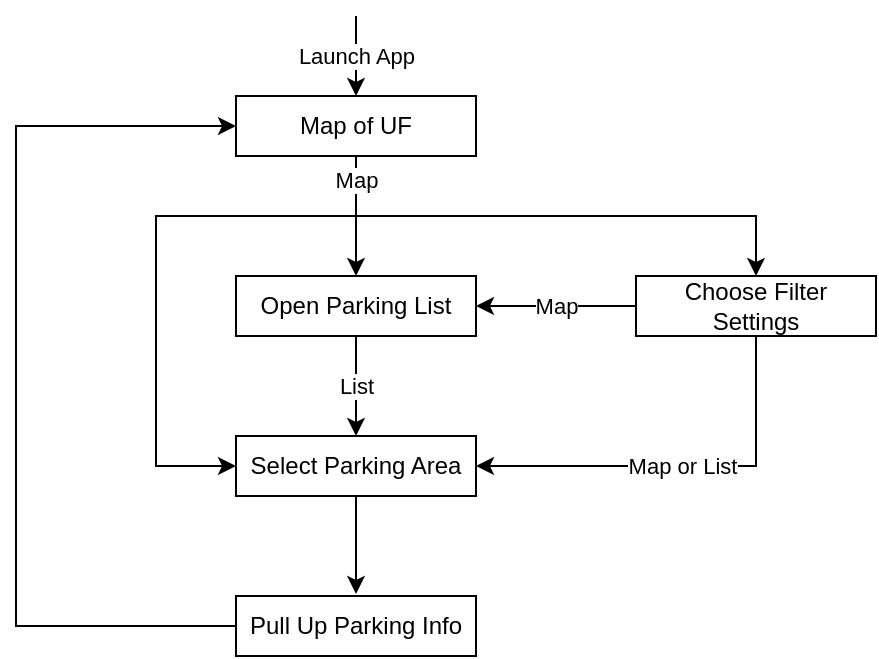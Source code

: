 <mxfile version="24.7.17">
  <diagram name="Page-1" id="3xcogZiP-V00DVUMLG_g">
    <mxGraphModel dx="875" dy="1571" grid="1" gridSize="10" guides="1" tooltips="1" connect="1" arrows="1" fold="1" page="1" pageScale="1" pageWidth="850" pageHeight="1100" math="0" shadow="0">
      <root>
        <mxCell id="0" />
        <mxCell id="1" parent="0" />
        <mxCell id="g9U1KcuyIQG7Jbnd5aLI-1" value="Map of UF" style="rounded=0;whiteSpace=wrap;html=1;" vertex="1" parent="1">
          <mxGeometry x="360" y="30" width="120" height="30" as="geometry" />
        </mxCell>
        <mxCell id="g9U1KcuyIQG7Jbnd5aLI-2" value="Open Parking List" style="rounded=0;whiteSpace=wrap;html=1;" vertex="1" parent="1">
          <mxGeometry x="360" y="120" width="120" height="30" as="geometry" />
        </mxCell>
        <mxCell id="g9U1KcuyIQG7Jbnd5aLI-3" value="Choose Filter Settings" style="rounded=0;whiteSpace=wrap;html=1;" vertex="1" parent="1">
          <mxGeometry x="560" y="120" width="120" height="30" as="geometry" />
        </mxCell>
        <mxCell id="g9U1KcuyIQG7Jbnd5aLI-4" value="Select Parking Area" style="rounded=0;whiteSpace=wrap;html=1;" vertex="1" parent="1">
          <mxGeometry x="360" y="200" width="120" height="30" as="geometry" />
        </mxCell>
        <mxCell id="g9U1KcuyIQG7Jbnd5aLI-5" value="Pull Up Parking Info" style="rounded=0;whiteSpace=wrap;html=1;" vertex="1" parent="1">
          <mxGeometry x="360" y="280" width="120" height="30" as="geometry" />
        </mxCell>
        <mxCell id="g9U1KcuyIQG7Jbnd5aLI-6" value="Launch App" style="endArrow=classic;html=1;rounded=0;entryX=0.5;entryY=0;entryDx=0;entryDy=0;" edge="1" parent="1" target="g9U1KcuyIQG7Jbnd5aLI-1">
          <mxGeometry width="50" height="50" relative="1" as="geometry">
            <mxPoint x="420" y="-10" as="sourcePoint" />
            <mxPoint x="430" y="140" as="targetPoint" />
          </mxGeometry>
        </mxCell>
        <mxCell id="g9U1KcuyIQG7Jbnd5aLI-7" value="Map" style="endArrow=classic;html=1;rounded=0;entryX=0.5;entryY=0;entryDx=0;entryDy=0;exitX=0.5;exitY=1;exitDx=0;exitDy=0;" edge="1" parent="1" source="g9U1KcuyIQG7Jbnd5aLI-1" target="g9U1KcuyIQG7Jbnd5aLI-2">
          <mxGeometry x="-0.6" width="50" height="50" relative="1" as="geometry">
            <mxPoint x="380" y="190" as="sourcePoint" />
            <mxPoint x="430" y="140" as="targetPoint" />
            <mxPoint as="offset" />
          </mxGeometry>
        </mxCell>
        <mxCell id="g9U1KcuyIQG7Jbnd5aLI-8" value="" style="endArrow=classic;html=1;rounded=0;entryX=0.5;entryY=0;entryDx=0;entryDy=0;" edge="1" parent="1" target="g9U1KcuyIQG7Jbnd5aLI-3">
          <mxGeometry width="50" height="50" relative="1" as="geometry">
            <mxPoint x="420" y="90" as="sourcePoint" />
            <mxPoint x="430" y="140" as="targetPoint" />
            <Array as="points">
              <mxPoint x="620" y="90" />
            </Array>
          </mxGeometry>
        </mxCell>
        <mxCell id="g9U1KcuyIQG7Jbnd5aLI-9" value="" style="endArrow=classic;html=1;rounded=0;entryX=0;entryY=0.5;entryDx=0;entryDy=0;" edge="1" parent="1" target="g9U1KcuyIQG7Jbnd5aLI-4">
          <mxGeometry width="50" height="50" relative="1" as="geometry">
            <mxPoint x="420" y="90" as="sourcePoint" />
            <mxPoint x="430" y="140" as="targetPoint" />
            <Array as="points">
              <mxPoint x="320" y="90" />
              <mxPoint x="320" y="215" />
            </Array>
          </mxGeometry>
        </mxCell>
        <mxCell id="g9U1KcuyIQG7Jbnd5aLI-10" value="List" style="endArrow=classic;html=1;rounded=0;entryX=0.5;entryY=0;entryDx=0;entryDy=0;exitX=0.5;exitY=1;exitDx=0;exitDy=0;" edge="1" parent="1" source="g9U1KcuyIQG7Jbnd5aLI-2" target="g9U1KcuyIQG7Jbnd5aLI-4">
          <mxGeometry width="50" height="50" relative="1" as="geometry">
            <mxPoint x="380" y="190" as="sourcePoint" />
            <mxPoint x="430" y="140" as="targetPoint" />
          </mxGeometry>
        </mxCell>
        <mxCell id="g9U1KcuyIQG7Jbnd5aLI-11" value="Map" style="endArrow=classic;html=1;rounded=0;entryX=1;entryY=0.5;entryDx=0;entryDy=0;exitX=0;exitY=0.5;exitDx=0;exitDy=0;" edge="1" parent="1" source="g9U1KcuyIQG7Jbnd5aLI-3" target="g9U1KcuyIQG7Jbnd5aLI-2">
          <mxGeometry width="50" height="50" relative="1" as="geometry">
            <mxPoint x="380" y="190" as="sourcePoint" />
            <mxPoint x="430" y="140" as="targetPoint" />
          </mxGeometry>
        </mxCell>
        <mxCell id="g9U1KcuyIQG7Jbnd5aLI-12" value="Map or List" style="endArrow=classic;html=1;rounded=0;entryX=1;entryY=0.5;entryDx=0;entryDy=0;exitX=0.5;exitY=1;exitDx=0;exitDy=0;" edge="1" parent="1" source="g9U1KcuyIQG7Jbnd5aLI-3" target="g9U1KcuyIQG7Jbnd5aLI-4">
          <mxGeometry width="50" height="50" relative="1" as="geometry">
            <mxPoint x="380" y="190" as="sourcePoint" />
            <mxPoint x="430" y="140" as="targetPoint" />
            <Array as="points">
              <mxPoint x="620" y="215" />
            </Array>
          </mxGeometry>
        </mxCell>
        <mxCell id="g9U1KcuyIQG7Jbnd5aLI-13" value="" style="endArrow=classic;html=1;rounded=0;exitX=0.5;exitY=1;exitDx=0;exitDy=0;" edge="1" parent="1" source="g9U1KcuyIQG7Jbnd5aLI-4">
          <mxGeometry width="50" height="50" relative="1" as="geometry">
            <mxPoint x="380" y="190" as="sourcePoint" />
            <mxPoint x="420" y="279" as="targetPoint" />
          </mxGeometry>
        </mxCell>
        <mxCell id="g9U1KcuyIQG7Jbnd5aLI-14" value="" style="endArrow=classic;html=1;rounded=0;entryX=0;entryY=0.5;entryDx=0;entryDy=0;exitX=0;exitY=0.5;exitDx=0;exitDy=0;" edge="1" parent="1" source="g9U1KcuyIQG7Jbnd5aLI-5" target="g9U1KcuyIQG7Jbnd5aLI-1">
          <mxGeometry width="50" height="50" relative="1" as="geometry">
            <mxPoint x="380" y="190" as="sourcePoint" />
            <mxPoint x="430" y="140" as="targetPoint" />
            <Array as="points">
              <mxPoint x="250" y="295" />
              <mxPoint x="250" y="45" />
            </Array>
          </mxGeometry>
        </mxCell>
      </root>
    </mxGraphModel>
  </diagram>
</mxfile>
